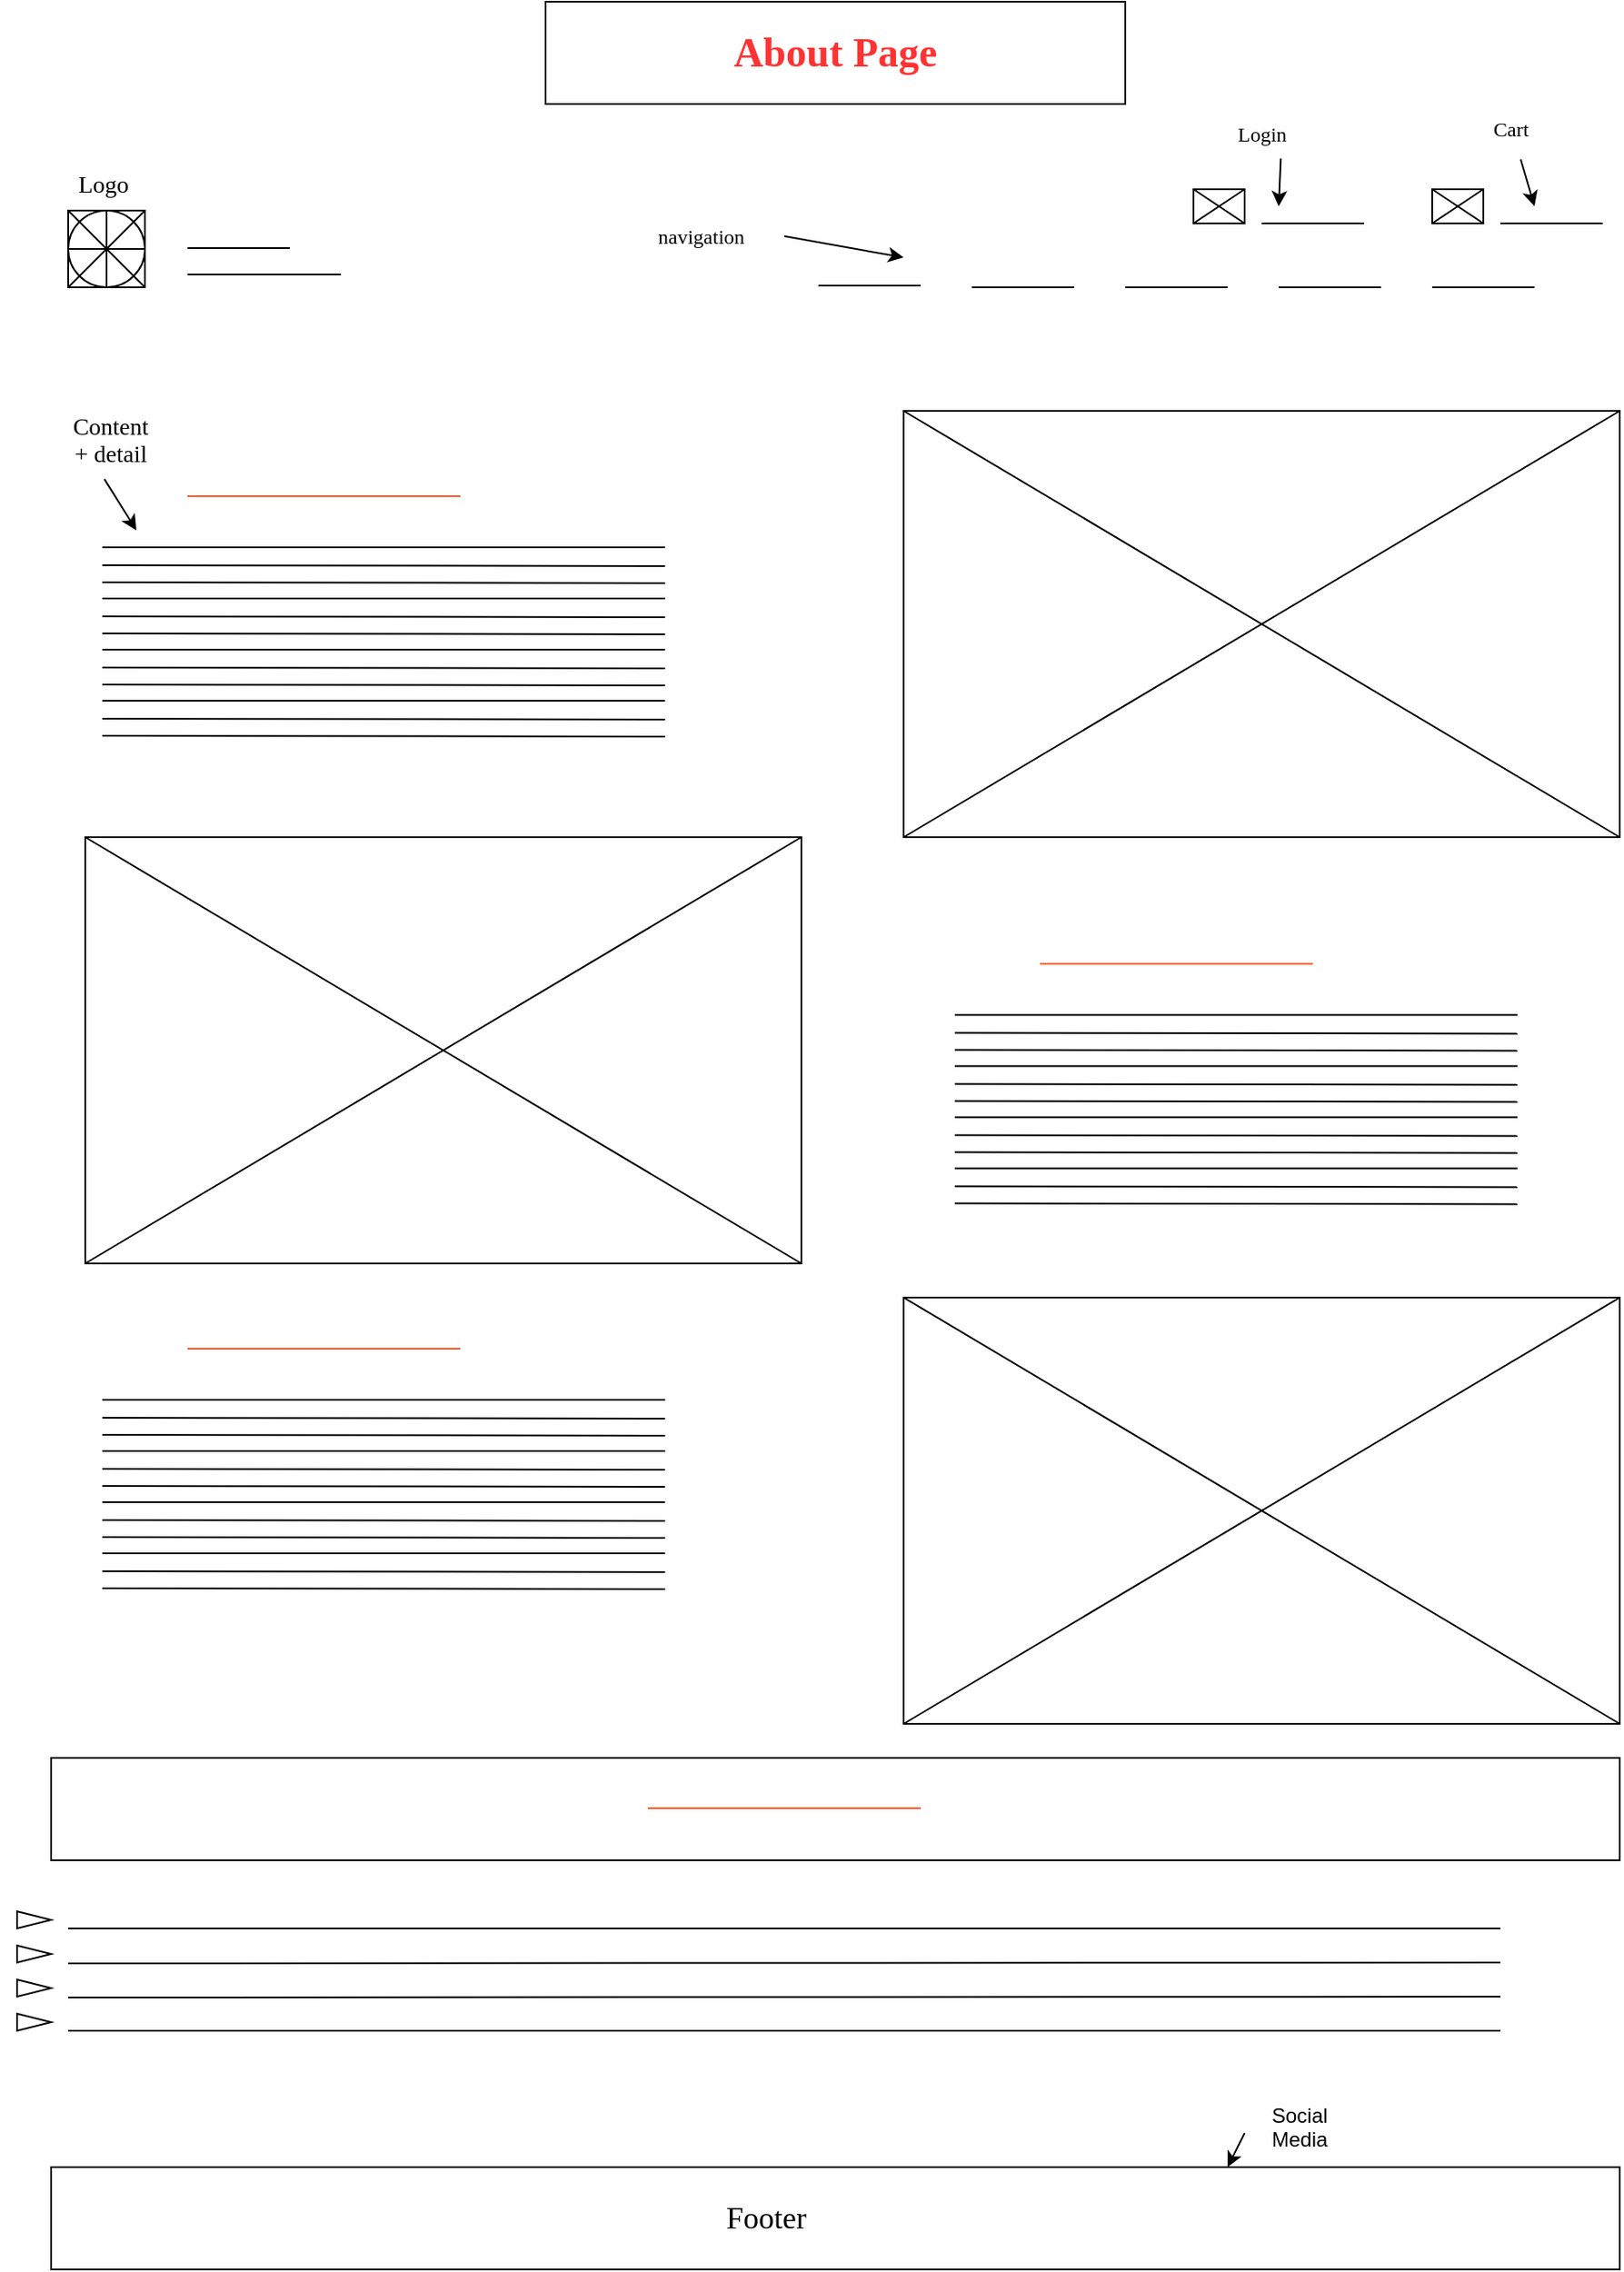 <mxfile version="26.0.8">
  <diagram name="Page-1" id="YBMaKFkQQ7TKcBEeIuOE">
    <mxGraphModel dx="748" dy="486" grid="1" gridSize="10" guides="1" tooltips="1" connect="1" arrows="1" fold="1" page="1" pageScale="1" pageWidth="980" pageHeight="1390" math="0" shadow="0">
      <root>
        <mxCell id="0" />
        <mxCell id="1" parent="0" />
        <mxCell id="z40Sl8jCN8guzBENVTES-2" value="&lt;font face=&quot;Times New Roman&quot; style=&quot;font-size: 24px; color: rgb(255, 51, 51);&quot;&gt;&lt;b&gt;About Page&lt;/b&gt;&lt;/font&gt;" style="rounded=0;whiteSpace=wrap;html=1;" vertex="1" parent="1">
          <mxGeometry x="320" y="30" width="340" height="60" as="geometry" />
        </mxCell>
        <mxCell id="z40Sl8jCN8guzBENVTES-3" value="" style="whiteSpace=wrap;html=1;aspect=fixed;" vertex="1" parent="1">
          <mxGeometry x="40" y="152.5" width="45" height="45" as="geometry" />
        </mxCell>
        <mxCell id="z40Sl8jCN8guzBENVTES-4" value="" style="ellipse;whiteSpace=wrap;html=1;aspect=fixed;" vertex="1" parent="1">
          <mxGeometry x="40" y="152.5" width="45" height="45" as="geometry" />
        </mxCell>
        <mxCell id="z40Sl8jCN8guzBENVTES-5" value="" style="endArrow=none;html=1;rounded=0;exitX=0.5;exitY=1;exitDx=0;exitDy=0;entryX=0.5;entryY=0;entryDx=0;entryDy=0;" edge="1" parent="1" source="z40Sl8jCN8guzBENVTES-4" target="z40Sl8jCN8guzBENVTES-4">
          <mxGeometry width="50" height="50" relative="1" as="geometry">
            <mxPoint x="470" y="232.5" as="sourcePoint" />
            <mxPoint x="520" y="182.5" as="targetPoint" />
          </mxGeometry>
        </mxCell>
        <mxCell id="z40Sl8jCN8guzBENVTES-6" value="" style="endArrow=none;html=1;rounded=0;entryX=1;entryY=0;entryDx=0;entryDy=0;" edge="1" parent="1" target="z40Sl8jCN8guzBENVTES-3">
          <mxGeometry width="50" height="50" relative="1" as="geometry">
            <mxPoint x="40" y="197.5" as="sourcePoint" />
            <mxPoint x="71" y="162.5" as="targetPoint" />
          </mxGeometry>
        </mxCell>
        <mxCell id="z40Sl8jCN8guzBENVTES-7" value="" style="endArrow=none;html=1;rounded=0;exitX=1;exitY=1;exitDx=0;exitDy=0;entryX=0;entryY=0;entryDx=0;entryDy=0;" edge="1" parent="1" source="z40Sl8jCN8guzBENVTES-3" target="z40Sl8jCN8guzBENVTES-3">
          <mxGeometry width="50" height="50" relative="1" as="geometry">
            <mxPoint x="81" y="220.5" as="sourcePoint" />
            <mxPoint x="81" y="172.5" as="targetPoint" />
          </mxGeometry>
        </mxCell>
        <mxCell id="z40Sl8jCN8guzBENVTES-8" value="" style="endArrow=none;html=1;rounded=0;exitX=0;exitY=0.5;exitDx=0;exitDy=0;entryX=1;entryY=0.5;entryDx=0;entryDy=0;" edge="1" parent="1" source="z40Sl8jCN8guzBENVTES-4" target="z40Sl8jCN8guzBENVTES-4">
          <mxGeometry width="50" height="50" relative="1" as="geometry">
            <mxPoint x="91" y="230.5" as="sourcePoint" />
            <mxPoint x="91" y="182.5" as="targetPoint" />
          </mxGeometry>
        </mxCell>
        <mxCell id="z40Sl8jCN8guzBENVTES-9" value="&lt;font face=&quot;Times New Roman&quot; style=&quot;font-size: 14px;&quot;&gt;Logo&lt;/font&gt;" style="text;strokeColor=none;fillColor=none;align=left;verticalAlign=middle;spacingLeft=4;spacingRight=4;overflow=hidden;points=[[0,0.5],[1,0.5]];portConstraint=eastwest;rotatable=0;whiteSpace=wrap;html=1;" vertex="1" parent="1">
          <mxGeometry x="40" y="122.5" width="50" height="30" as="geometry" />
        </mxCell>
        <mxCell id="z40Sl8jCN8guzBENVTES-10" value="" style="endArrow=none;html=1;rounded=0;" edge="1" parent="1">
          <mxGeometry width="50" height="50" relative="1" as="geometry">
            <mxPoint x="110" y="174.5" as="sourcePoint" />
            <mxPoint x="170" y="174.5" as="targetPoint" />
          </mxGeometry>
        </mxCell>
        <mxCell id="z40Sl8jCN8guzBENVTES-11" value="" style="endArrow=none;html=1;rounded=0;" edge="1" parent="1">
          <mxGeometry width="50" height="50" relative="1" as="geometry">
            <mxPoint x="110" y="190" as="sourcePoint" />
            <mxPoint x="200" y="190" as="targetPoint" />
          </mxGeometry>
        </mxCell>
        <mxCell id="z40Sl8jCN8guzBENVTES-12" value="" style="endArrow=none;html=1;rounded=0;" edge="1" parent="1">
          <mxGeometry width="50" height="50" relative="1" as="geometry">
            <mxPoint x="480" y="196.5" as="sourcePoint" />
            <mxPoint x="540" y="196.5" as="targetPoint" />
          </mxGeometry>
        </mxCell>
        <mxCell id="z40Sl8jCN8guzBENVTES-13" value="" style="endArrow=none;html=1;rounded=0;" edge="1" parent="1">
          <mxGeometry width="50" height="50" relative="1" as="geometry">
            <mxPoint x="570" y="197.5" as="sourcePoint" />
            <mxPoint x="630" y="197.5" as="targetPoint" />
          </mxGeometry>
        </mxCell>
        <mxCell id="z40Sl8jCN8guzBENVTES-14" value="" style="endArrow=none;html=1;rounded=0;" edge="1" parent="1">
          <mxGeometry width="50" height="50" relative="1" as="geometry">
            <mxPoint x="660" y="197.5" as="sourcePoint" />
            <mxPoint x="720" y="197.5" as="targetPoint" />
          </mxGeometry>
        </mxCell>
        <mxCell id="z40Sl8jCN8guzBENVTES-15" value="" style="endArrow=none;html=1;rounded=0;" edge="1" parent="1">
          <mxGeometry width="50" height="50" relative="1" as="geometry">
            <mxPoint x="750" y="197.5" as="sourcePoint" />
            <mxPoint x="810" y="197.5" as="targetPoint" />
          </mxGeometry>
        </mxCell>
        <mxCell id="z40Sl8jCN8guzBENVTES-16" value="" style="endArrow=none;html=1;rounded=0;" edge="1" parent="1">
          <mxGeometry width="50" height="50" relative="1" as="geometry">
            <mxPoint x="840" y="197.5" as="sourcePoint" />
            <mxPoint x="900" y="197.5" as="targetPoint" />
          </mxGeometry>
        </mxCell>
        <mxCell id="z40Sl8jCN8guzBENVTES-17" value="" style="endArrow=none;html=1;rounded=0;" edge="1" parent="1">
          <mxGeometry width="50" height="50" relative="1" as="geometry">
            <mxPoint x="740" y="160" as="sourcePoint" />
            <mxPoint x="800" y="160" as="targetPoint" />
          </mxGeometry>
        </mxCell>
        <mxCell id="z40Sl8jCN8guzBENVTES-18" value="" style="endArrow=none;html=1;rounded=0;" edge="1" parent="1">
          <mxGeometry width="50" height="50" relative="1" as="geometry">
            <mxPoint x="880" y="160" as="sourcePoint" />
            <mxPoint x="940" y="160" as="targetPoint" />
          </mxGeometry>
        </mxCell>
        <mxCell id="z40Sl8jCN8guzBENVTES-19" value="" style="rounded=0;whiteSpace=wrap;html=1;" vertex="1" parent="1">
          <mxGeometry x="530" y="270" width="420" height="250" as="geometry" />
        </mxCell>
        <mxCell id="z40Sl8jCN8guzBENVTES-20" value="" style="endArrow=none;html=1;rounded=0;entryX=1;entryY=0;entryDx=0;entryDy=0;exitX=0;exitY=1;exitDx=0;exitDy=0;" edge="1" parent="1" source="z40Sl8jCN8guzBENVTES-19" target="z40Sl8jCN8guzBENVTES-19">
          <mxGeometry width="50" height="50" relative="1" as="geometry">
            <mxPoint x="510" y="330" as="sourcePoint" />
            <mxPoint x="560" y="280" as="targetPoint" />
          </mxGeometry>
        </mxCell>
        <mxCell id="z40Sl8jCN8guzBENVTES-21" value="" style="endArrow=none;html=1;rounded=0;entryX=1;entryY=1;entryDx=0;entryDy=0;exitX=0;exitY=0;exitDx=0;exitDy=0;" edge="1" parent="1" source="z40Sl8jCN8guzBENVTES-19" target="z40Sl8jCN8guzBENVTES-19">
          <mxGeometry width="50" height="50" relative="1" as="geometry">
            <mxPoint x="520" y="340" as="sourcePoint" />
            <mxPoint x="640" y="280" as="targetPoint" />
          </mxGeometry>
        </mxCell>
        <mxCell id="z40Sl8jCN8guzBENVTES-22" value="" style="rounded=0;whiteSpace=wrap;html=1;" vertex="1" parent="1">
          <mxGeometry x="840" y="140" width="30" height="20" as="geometry" />
        </mxCell>
        <mxCell id="z40Sl8jCN8guzBENVTES-23" value="" style="endArrow=none;html=1;rounded=0;entryX=1;entryY=0;entryDx=0;entryDy=0;exitX=0;exitY=1;exitDx=0;exitDy=0;" edge="1" parent="1" source="z40Sl8jCN8guzBENVTES-22" target="z40Sl8jCN8guzBENVTES-22">
          <mxGeometry width="50" height="50" relative="1" as="geometry">
            <mxPoint x="580" y="190" as="sourcePoint" />
            <mxPoint x="630" y="140" as="targetPoint" />
          </mxGeometry>
        </mxCell>
        <mxCell id="z40Sl8jCN8guzBENVTES-24" value="" style="endArrow=none;html=1;rounded=0;entryX=1;entryY=1;entryDx=0;entryDy=0;exitX=0;exitY=0;exitDx=0;exitDy=0;" edge="1" parent="1" source="z40Sl8jCN8guzBENVTES-22" target="z40Sl8jCN8guzBENVTES-22">
          <mxGeometry width="50" height="50" relative="1" as="geometry">
            <mxPoint x="590" y="200" as="sourcePoint" />
            <mxPoint x="710" y="140" as="targetPoint" />
          </mxGeometry>
        </mxCell>
        <mxCell id="z40Sl8jCN8guzBENVTES-25" value="" style="rounded=0;whiteSpace=wrap;html=1;" vertex="1" parent="1">
          <mxGeometry x="700" y="140" width="30" height="20" as="geometry" />
        </mxCell>
        <mxCell id="z40Sl8jCN8guzBENVTES-26" value="" style="endArrow=none;html=1;rounded=0;entryX=1;entryY=0;entryDx=0;entryDy=0;exitX=0;exitY=1;exitDx=0;exitDy=0;" edge="1" parent="1" source="z40Sl8jCN8guzBENVTES-25" target="z40Sl8jCN8guzBENVTES-25">
          <mxGeometry width="50" height="50" relative="1" as="geometry">
            <mxPoint x="440" y="190" as="sourcePoint" />
            <mxPoint x="490" y="140" as="targetPoint" />
          </mxGeometry>
        </mxCell>
        <mxCell id="z40Sl8jCN8guzBENVTES-27" value="" style="endArrow=none;html=1;rounded=0;entryX=1;entryY=1;entryDx=0;entryDy=0;exitX=0;exitY=0;exitDx=0;exitDy=0;" edge="1" parent="1" source="z40Sl8jCN8guzBENVTES-25" target="z40Sl8jCN8guzBENVTES-25">
          <mxGeometry width="50" height="50" relative="1" as="geometry">
            <mxPoint x="450" y="200" as="sourcePoint" />
            <mxPoint x="570" y="140" as="targetPoint" />
          </mxGeometry>
        </mxCell>
        <mxCell id="z40Sl8jCN8guzBENVTES-28" value="&lt;blockquote style=&quot;margin: 0 0 0 40px; border: none; padding: 0px;&quot;&gt;&lt;font style=&quot;font-size: 14px;&quot; face=&quot;Times New Roman&quot;&gt;Content + detail&lt;/font&gt;&lt;/blockquote&gt;&lt;blockquote style=&quot;margin: 0 0 0 40px; border: none; padding: 0px;&quot;&gt;&lt;font face=&quot;Times New Roman&quot;&gt;&lt;br&gt;&lt;/font&gt;&lt;/blockquote&gt;" style="text;html=1;align=center;verticalAlign=middle;whiteSpace=wrap;rounded=0;" vertex="1" parent="1">
          <mxGeometry y="280" width="90" height="30" as="geometry" />
        </mxCell>
        <mxCell id="z40Sl8jCN8guzBENVTES-30" value="&lt;font face=&quot;Times New Roman&quot;&gt;Login&lt;/font&gt;" style="text;strokeColor=none;fillColor=none;align=left;verticalAlign=middle;spacingLeft=4;spacingRight=4;overflow=hidden;points=[[0,0.5],[1,0.5]];portConstraint=eastwest;rotatable=0;whiteSpace=wrap;html=1;" vertex="1" parent="1">
          <mxGeometry x="720" y="92.5" width="80" height="30" as="geometry" />
        </mxCell>
        <mxCell id="z40Sl8jCN8guzBENVTES-31" value="&lt;font face=&quot;Times New Roman&quot;&gt;Cart&lt;/font&gt;" style="text;strokeColor=none;fillColor=none;align=left;verticalAlign=middle;spacingLeft=4;spacingRight=4;overflow=hidden;points=[[0,0.5],[1,0.5]];portConstraint=eastwest;rotatable=0;whiteSpace=wrap;html=1;" vertex="1" parent="1">
          <mxGeometry x="870" y="90" width="80" height="30" as="geometry" />
        </mxCell>
        <mxCell id="z40Sl8jCN8guzBENVTES-32" value="" style="endArrow=classic;html=1;rounded=0;exitX=0.39;exitY=0.981;exitDx=0;exitDy=0;exitPerimeter=0;" edge="1" parent="1" source="z40Sl8jCN8guzBENVTES-30">
          <mxGeometry width="50" height="50" relative="1" as="geometry">
            <mxPoint x="770" y="250" as="sourcePoint" />
            <mxPoint x="750" y="150" as="targetPoint" />
          </mxGeometry>
        </mxCell>
        <mxCell id="z40Sl8jCN8guzBENVTES-33" value="" style="endArrow=classic;html=1;rounded=0;exitX=0.274;exitY=1.083;exitDx=0;exitDy=0;exitPerimeter=0;" edge="1" parent="1" source="z40Sl8jCN8guzBENVTES-31">
          <mxGeometry width="50" height="50" relative="1" as="geometry">
            <mxPoint x="770" y="250" as="sourcePoint" />
            <mxPoint x="900" y="150" as="targetPoint" />
          </mxGeometry>
        </mxCell>
        <mxCell id="z40Sl8jCN8guzBENVTES-34" value="&lt;font face=&quot;Times New Roman&quot;&gt;navigation&lt;/font&gt;" style="text;strokeColor=none;fillColor=none;align=left;verticalAlign=middle;spacingLeft=4;spacingRight=4;overflow=hidden;points=[[0,0.5],[1,0.5]];portConstraint=eastwest;rotatable=0;whiteSpace=wrap;html=1;" vertex="1" parent="1">
          <mxGeometry x="380" y="152.5" width="80" height="30" as="geometry" />
        </mxCell>
        <mxCell id="z40Sl8jCN8guzBENVTES-35" value="" style="endArrow=classic;html=1;rounded=0;exitX=1;exitY=0.5;exitDx=0;exitDy=0;" edge="1" parent="1" source="z40Sl8jCN8guzBENVTES-34">
          <mxGeometry width="50" height="50" relative="1" as="geometry">
            <mxPoint x="770" y="250" as="sourcePoint" />
            <mxPoint x="530" y="180" as="targetPoint" />
          </mxGeometry>
        </mxCell>
        <mxCell id="z40Sl8jCN8guzBENVTES-79" value="" style="rounded=0;whiteSpace=wrap;html=1;" vertex="1" parent="1">
          <mxGeometry x="30" y="1300" width="920" height="60" as="geometry" />
        </mxCell>
        <mxCell id="z40Sl8jCN8guzBENVTES-80" value="&lt;font face=&quot;Times New Roman&quot; style=&quot;font-size: 18px;&quot;&gt;Footer&lt;/font&gt;" style="text;strokeColor=none;fillColor=none;align=left;verticalAlign=middle;spacingLeft=4;spacingRight=4;overflow=hidden;points=[[0,0.5],[1,0.5]];portConstraint=eastwest;rotatable=0;whiteSpace=wrap;html=1;" vertex="1" parent="1">
          <mxGeometry x="420" y="1315" width="70" height="30" as="geometry" />
        </mxCell>
        <mxCell id="z40Sl8jCN8guzBENVTES-81" value="Social Media" style="text;strokeColor=none;fillColor=none;align=left;verticalAlign=middle;spacingLeft=4;spacingRight=4;overflow=hidden;points=[[0,0.5],[1,0.5]];portConstraint=eastwest;rotatable=0;whiteSpace=wrap;html=1;" vertex="1" parent="1">
          <mxGeometry x="740" y="1260" width="50" height="30" as="geometry" />
        </mxCell>
        <mxCell id="z40Sl8jCN8guzBENVTES-82" value="" style="endArrow=classic;html=1;rounded=0;entryX=0.75;entryY=0;entryDx=0;entryDy=0;" edge="1" parent="1" target="z40Sl8jCN8guzBENVTES-79">
          <mxGeometry width="50" height="50" relative="1" as="geometry">
            <mxPoint x="730" y="1280" as="sourcePoint" />
            <mxPoint x="420" y="1280" as="targetPoint" />
          </mxGeometry>
        </mxCell>
        <mxCell id="z40Sl8jCN8guzBENVTES-90" value="" style="endArrow=none;html=1;rounded=0;strokeColor=#FF5829;" edge="1" parent="1">
          <mxGeometry width="50" height="50" relative="1" as="geometry">
            <mxPoint x="110" y="320" as="sourcePoint" />
            <mxPoint x="270" y="320" as="targetPoint" />
          </mxGeometry>
        </mxCell>
        <mxCell id="z40Sl8jCN8guzBENVTES-91" value="" style="endArrow=none;html=1;rounded=0;" edge="1" parent="1">
          <mxGeometry width="50" height="50" relative="1" as="geometry">
            <mxPoint x="60" y="350" as="sourcePoint" />
            <mxPoint x="390" y="350" as="targetPoint" />
          </mxGeometry>
        </mxCell>
        <mxCell id="z40Sl8jCN8guzBENVTES-92" value="" style="endArrow=none;html=1;rounded=0;" edge="1" parent="1">
          <mxGeometry width="50" height="50" relative="1" as="geometry">
            <mxPoint x="60" y="360.5" as="sourcePoint" />
            <mxPoint x="390" y="361" as="targetPoint" />
          </mxGeometry>
        </mxCell>
        <mxCell id="z40Sl8jCN8guzBENVTES-93" value="" style="endArrow=none;html=1;rounded=0;" edge="1" parent="1">
          <mxGeometry width="50" height="50" relative="1" as="geometry">
            <mxPoint x="60" y="370.5" as="sourcePoint" />
            <mxPoint x="390" y="371" as="targetPoint" />
          </mxGeometry>
        </mxCell>
        <mxCell id="z40Sl8jCN8guzBENVTES-94" value="" style="endArrow=none;html=1;rounded=0;" edge="1" parent="1">
          <mxGeometry width="50" height="50" relative="1" as="geometry">
            <mxPoint x="60" y="380" as="sourcePoint" />
            <mxPoint x="390" y="380" as="targetPoint" />
          </mxGeometry>
        </mxCell>
        <mxCell id="z40Sl8jCN8guzBENVTES-95" value="" style="endArrow=none;html=1;rounded=0;" edge="1" parent="1">
          <mxGeometry width="50" height="50" relative="1" as="geometry">
            <mxPoint x="60" y="390.5" as="sourcePoint" />
            <mxPoint x="390" y="391" as="targetPoint" />
          </mxGeometry>
        </mxCell>
        <mxCell id="z40Sl8jCN8guzBENVTES-96" value="" style="endArrow=none;html=1;rounded=0;" edge="1" parent="1">
          <mxGeometry width="50" height="50" relative="1" as="geometry">
            <mxPoint x="60" y="400.5" as="sourcePoint" />
            <mxPoint x="390" y="401" as="targetPoint" />
          </mxGeometry>
        </mxCell>
        <mxCell id="z40Sl8jCN8guzBENVTES-97" value="" style="endArrow=none;html=1;rounded=0;" edge="1" parent="1">
          <mxGeometry width="50" height="50" relative="1" as="geometry">
            <mxPoint x="60" y="410" as="sourcePoint" />
            <mxPoint x="390" y="410" as="targetPoint" />
          </mxGeometry>
        </mxCell>
        <mxCell id="z40Sl8jCN8guzBENVTES-98" value="" style="endArrow=none;html=1;rounded=0;" edge="1" parent="1">
          <mxGeometry width="50" height="50" relative="1" as="geometry">
            <mxPoint x="60" y="420.5" as="sourcePoint" />
            <mxPoint x="390" y="421" as="targetPoint" />
          </mxGeometry>
        </mxCell>
        <mxCell id="z40Sl8jCN8guzBENVTES-99" value="" style="endArrow=none;html=1;rounded=0;" edge="1" parent="1">
          <mxGeometry width="50" height="50" relative="1" as="geometry">
            <mxPoint x="60" y="430.5" as="sourcePoint" />
            <mxPoint x="390" y="431" as="targetPoint" />
          </mxGeometry>
        </mxCell>
        <mxCell id="z40Sl8jCN8guzBENVTES-100" value="" style="endArrow=none;html=1;rounded=0;" edge="1" parent="1">
          <mxGeometry width="50" height="50" relative="1" as="geometry">
            <mxPoint x="60" y="440" as="sourcePoint" />
            <mxPoint x="390" y="440" as="targetPoint" />
          </mxGeometry>
        </mxCell>
        <mxCell id="z40Sl8jCN8guzBENVTES-101" value="" style="endArrow=none;html=1;rounded=0;" edge="1" parent="1">
          <mxGeometry width="50" height="50" relative="1" as="geometry">
            <mxPoint x="60" y="450.5" as="sourcePoint" />
            <mxPoint x="390" y="451" as="targetPoint" />
          </mxGeometry>
        </mxCell>
        <mxCell id="z40Sl8jCN8guzBENVTES-102" value="" style="endArrow=none;html=1;rounded=0;" edge="1" parent="1">
          <mxGeometry width="50" height="50" relative="1" as="geometry">
            <mxPoint x="60" y="460.5" as="sourcePoint" />
            <mxPoint x="390" y="461" as="targetPoint" />
          </mxGeometry>
        </mxCell>
        <mxCell id="z40Sl8jCN8guzBENVTES-103" value="" style="endArrow=classic;html=1;rounded=0;exitX=0.68;exitY=0.998;exitDx=0;exitDy=0;exitPerimeter=0;" edge="1" parent="1" source="z40Sl8jCN8guzBENVTES-28">
          <mxGeometry width="50" height="50" relative="1" as="geometry">
            <mxPoint x="37.5" y="330" as="sourcePoint" />
            <mxPoint x="80" y="340" as="targetPoint" />
          </mxGeometry>
        </mxCell>
        <mxCell id="z40Sl8jCN8guzBENVTES-104" value="" style="rounded=0;whiteSpace=wrap;html=1;" vertex="1" parent="1">
          <mxGeometry x="50" y="520" width="420" height="250" as="geometry" />
        </mxCell>
        <mxCell id="z40Sl8jCN8guzBENVTES-105" value="" style="endArrow=none;html=1;rounded=0;entryX=1;entryY=0;entryDx=0;entryDy=0;exitX=0;exitY=1;exitDx=0;exitDy=0;" edge="1" parent="1" source="z40Sl8jCN8guzBENVTES-104" target="z40Sl8jCN8guzBENVTES-104">
          <mxGeometry width="50" height="50" relative="1" as="geometry">
            <mxPoint x="30" y="580" as="sourcePoint" />
            <mxPoint x="80" y="530" as="targetPoint" />
          </mxGeometry>
        </mxCell>
        <mxCell id="z40Sl8jCN8guzBENVTES-106" value="" style="endArrow=none;html=1;rounded=0;entryX=1;entryY=1;entryDx=0;entryDy=0;exitX=0;exitY=0;exitDx=0;exitDy=0;" edge="1" parent="1" source="z40Sl8jCN8guzBENVTES-104" target="z40Sl8jCN8guzBENVTES-104">
          <mxGeometry width="50" height="50" relative="1" as="geometry">
            <mxPoint x="40" y="590" as="sourcePoint" />
            <mxPoint x="160" y="530" as="targetPoint" />
          </mxGeometry>
        </mxCell>
        <mxCell id="z40Sl8jCN8guzBENVTES-108" value="" style="rounded=0;whiteSpace=wrap;html=1;" vertex="1" parent="1">
          <mxGeometry x="530" y="790" width="420" height="250" as="geometry" />
        </mxCell>
        <mxCell id="z40Sl8jCN8guzBENVTES-109" value="" style="endArrow=none;html=1;rounded=0;entryX=1;entryY=0;entryDx=0;entryDy=0;exitX=0;exitY=1;exitDx=0;exitDy=0;" edge="1" parent="1" source="z40Sl8jCN8guzBENVTES-108" target="z40Sl8jCN8guzBENVTES-108">
          <mxGeometry width="50" height="50" relative="1" as="geometry">
            <mxPoint x="510" y="850" as="sourcePoint" />
            <mxPoint x="560" y="800" as="targetPoint" />
          </mxGeometry>
        </mxCell>
        <mxCell id="z40Sl8jCN8guzBENVTES-110" value="" style="endArrow=none;html=1;rounded=0;entryX=1;entryY=1;entryDx=0;entryDy=0;exitX=0;exitY=0;exitDx=0;exitDy=0;" edge="1" parent="1" source="z40Sl8jCN8guzBENVTES-108" target="z40Sl8jCN8guzBENVTES-108">
          <mxGeometry width="50" height="50" relative="1" as="geometry">
            <mxPoint x="520" y="860" as="sourcePoint" />
            <mxPoint x="640" y="800" as="targetPoint" />
          </mxGeometry>
        </mxCell>
        <mxCell id="z40Sl8jCN8guzBENVTES-112" value="" style="endArrow=none;html=1;rounded=0;strokeColor=#FF5829;" edge="1" parent="1">
          <mxGeometry width="50" height="50" relative="1" as="geometry">
            <mxPoint x="610" y="594.25" as="sourcePoint" />
            <mxPoint x="770" y="594.25" as="targetPoint" />
          </mxGeometry>
        </mxCell>
        <mxCell id="z40Sl8jCN8guzBENVTES-113" value="" style="endArrow=none;html=1;rounded=0;" edge="1" parent="1">
          <mxGeometry width="50" height="50" relative="1" as="geometry">
            <mxPoint x="560" y="624.25" as="sourcePoint" />
            <mxPoint x="890" y="624.25" as="targetPoint" />
          </mxGeometry>
        </mxCell>
        <mxCell id="z40Sl8jCN8guzBENVTES-114" value="" style="endArrow=none;html=1;rounded=0;" edge="1" parent="1">
          <mxGeometry width="50" height="50" relative="1" as="geometry">
            <mxPoint x="560" y="634.75" as="sourcePoint" />
            <mxPoint x="890" y="635.25" as="targetPoint" />
          </mxGeometry>
        </mxCell>
        <mxCell id="z40Sl8jCN8guzBENVTES-115" value="" style="endArrow=none;html=1;rounded=0;" edge="1" parent="1">
          <mxGeometry width="50" height="50" relative="1" as="geometry">
            <mxPoint x="560" y="644.75" as="sourcePoint" />
            <mxPoint x="890" y="645.25" as="targetPoint" />
          </mxGeometry>
        </mxCell>
        <mxCell id="z40Sl8jCN8guzBENVTES-116" value="" style="endArrow=none;html=1;rounded=0;" edge="1" parent="1">
          <mxGeometry width="50" height="50" relative="1" as="geometry">
            <mxPoint x="560" y="654.25" as="sourcePoint" />
            <mxPoint x="890" y="654.25" as="targetPoint" />
          </mxGeometry>
        </mxCell>
        <mxCell id="z40Sl8jCN8guzBENVTES-117" value="" style="endArrow=none;html=1;rounded=0;" edge="1" parent="1">
          <mxGeometry width="50" height="50" relative="1" as="geometry">
            <mxPoint x="560" y="664.75" as="sourcePoint" />
            <mxPoint x="890" y="665.25" as="targetPoint" />
          </mxGeometry>
        </mxCell>
        <mxCell id="z40Sl8jCN8guzBENVTES-118" value="" style="endArrow=none;html=1;rounded=0;" edge="1" parent="1">
          <mxGeometry width="50" height="50" relative="1" as="geometry">
            <mxPoint x="560" y="674.75" as="sourcePoint" />
            <mxPoint x="890" y="675.25" as="targetPoint" />
          </mxGeometry>
        </mxCell>
        <mxCell id="z40Sl8jCN8guzBENVTES-119" value="" style="endArrow=none;html=1;rounded=0;" edge="1" parent="1">
          <mxGeometry width="50" height="50" relative="1" as="geometry">
            <mxPoint x="560" y="684.25" as="sourcePoint" />
            <mxPoint x="890" y="684.25" as="targetPoint" />
          </mxGeometry>
        </mxCell>
        <mxCell id="z40Sl8jCN8guzBENVTES-120" value="" style="endArrow=none;html=1;rounded=0;" edge="1" parent="1">
          <mxGeometry width="50" height="50" relative="1" as="geometry">
            <mxPoint x="560" y="694.75" as="sourcePoint" />
            <mxPoint x="890" y="695.25" as="targetPoint" />
          </mxGeometry>
        </mxCell>
        <mxCell id="z40Sl8jCN8guzBENVTES-121" value="" style="endArrow=none;html=1;rounded=0;" edge="1" parent="1">
          <mxGeometry width="50" height="50" relative="1" as="geometry">
            <mxPoint x="560" y="704.75" as="sourcePoint" />
            <mxPoint x="890" y="705.25" as="targetPoint" />
          </mxGeometry>
        </mxCell>
        <mxCell id="z40Sl8jCN8guzBENVTES-122" value="" style="endArrow=none;html=1;rounded=0;" edge="1" parent="1">
          <mxGeometry width="50" height="50" relative="1" as="geometry">
            <mxPoint x="560" y="714.25" as="sourcePoint" />
            <mxPoint x="890" y="714.25" as="targetPoint" />
          </mxGeometry>
        </mxCell>
        <mxCell id="z40Sl8jCN8guzBENVTES-123" value="" style="endArrow=none;html=1;rounded=0;" edge="1" parent="1">
          <mxGeometry width="50" height="50" relative="1" as="geometry">
            <mxPoint x="560" y="724.75" as="sourcePoint" />
            <mxPoint x="890" y="725.25" as="targetPoint" />
          </mxGeometry>
        </mxCell>
        <mxCell id="z40Sl8jCN8guzBENVTES-124" value="" style="endArrow=none;html=1;rounded=0;" edge="1" parent="1">
          <mxGeometry width="50" height="50" relative="1" as="geometry">
            <mxPoint x="560" y="734.75" as="sourcePoint" />
            <mxPoint x="890" y="735.25" as="targetPoint" />
          </mxGeometry>
        </mxCell>
        <mxCell id="z40Sl8jCN8guzBENVTES-127" value="" style="endArrow=none;html=1;rounded=0;strokeColor=#FF5829;" edge="1" parent="1">
          <mxGeometry width="50" height="50" relative="1" as="geometry">
            <mxPoint x="110" y="820" as="sourcePoint" />
            <mxPoint x="270" y="820" as="targetPoint" />
          </mxGeometry>
        </mxCell>
        <mxCell id="z40Sl8jCN8guzBENVTES-128" value="" style="endArrow=none;html=1;rounded=0;" edge="1" parent="1">
          <mxGeometry width="50" height="50" relative="1" as="geometry">
            <mxPoint x="60" y="850" as="sourcePoint" />
            <mxPoint x="390" y="850" as="targetPoint" />
          </mxGeometry>
        </mxCell>
        <mxCell id="z40Sl8jCN8guzBENVTES-129" value="" style="endArrow=none;html=1;rounded=0;" edge="1" parent="1">
          <mxGeometry width="50" height="50" relative="1" as="geometry">
            <mxPoint x="60" y="860.5" as="sourcePoint" />
            <mxPoint x="390" y="861" as="targetPoint" />
          </mxGeometry>
        </mxCell>
        <mxCell id="z40Sl8jCN8guzBENVTES-130" value="" style="endArrow=none;html=1;rounded=0;" edge="1" parent="1">
          <mxGeometry width="50" height="50" relative="1" as="geometry">
            <mxPoint x="60" y="870.5" as="sourcePoint" />
            <mxPoint x="390" y="871" as="targetPoint" />
          </mxGeometry>
        </mxCell>
        <mxCell id="z40Sl8jCN8guzBENVTES-131" value="" style="endArrow=none;html=1;rounded=0;" edge="1" parent="1">
          <mxGeometry width="50" height="50" relative="1" as="geometry">
            <mxPoint x="60" y="880" as="sourcePoint" />
            <mxPoint x="390" y="880" as="targetPoint" />
          </mxGeometry>
        </mxCell>
        <mxCell id="z40Sl8jCN8guzBENVTES-132" value="" style="endArrow=none;html=1;rounded=0;" edge="1" parent="1">
          <mxGeometry width="50" height="50" relative="1" as="geometry">
            <mxPoint x="60" y="890.5" as="sourcePoint" />
            <mxPoint x="390" y="891" as="targetPoint" />
          </mxGeometry>
        </mxCell>
        <mxCell id="z40Sl8jCN8guzBENVTES-133" value="" style="endArrow=none;html=1;rounded=0;" edge="1" parent="1">
          <mxGeometry width="50" height="50" relative="1" as="geometry">
            <mxPoint x="60" y="900.5" as="sourcePoint" />
            <mxPoint x="390" y="901" as="targetPoint" />
          </mxGeometry>
        </mxCell>
        <mxCell id="z40Sl8jCN8guzBENVTES-134" value="" style="endArrow=none;html=1;rounded=0;" edge="1" parent="1">
          <mxGeometry width="50" height="50" relative="1" as="geometry">
            <mxPoint x="60" y="910" as="sourcePoint" />
            <mxPoint x="390" y="910" as="targetPoint" />
          </mxGeometry>
        </mxCell>
        <mxCell id="z40Sl8jCN8guzBENVTES-135" value="" style="endArrow=none;html=1;rounded=0;" edge="1" parent="1">
          <mxGeometry width="50" height="50" relative="1" as="geometry">
            <mxPoint x="60" y="920.5" as="sourcePoint" />
            <mxPoint x="390" y="921" as="targetPoint" />
          </mxGeometry>
        </mxCell>
        <mxCell id="z40Sl8jCN8guzBENVTES-136" value="" style="endArrow=none;html=1;rounded=0;" edge="1" parent="1">
          <mxGeometry width="50" height="50" relative="1" as="geometry">
            <mxPoint x="60" y="930.5" as="sourcePoint" />
            <mxPoint x="390" y="931" as="targetPoint" />
          </mxGeometry>
        </mxCell>
        <mxCell id="z40Sl8jCN8guzBENVTES-137" value="" style="endArrow=none;html=1;rounded=0;" edge="1" parent="1">
          <mxGeometry width="50" height="50" relative="1" as="geometry">
            <mxPoint x="60" y="940" as="sourcePoint" />
            <mxPoint x="390" y="940" as="targetPoint" />
          </mxGeometry>
        </mxCell>
        <mxCell id="z40Sl8jCN8guzBENVTES-138" value="" style="endArrow=none;html=1;rounded=0;" edge="1" parent="1">
          <mxGeometry width="50" height="50" relative="1" as="geometry">
            <mxPoint x="60" y="950.5" as="sourcePoint" />
            <mxPoint x="390" y="951" as="targetPoint" />
          </mxGeometry>
        </mxCell>
        <mxCell id="z40Sl8jCN8guzBENVTES-139" value="" style="endArrow=none;html=1;rounded=0;" edge="1" parent="1">
          <mxGeometry width="50" height="50" relative="1" as="geometry">
            <mxPoint x="60" y="960.5" as="sourcePoint" />
            <mxPoint x="390" y="961" as="targetPoint" />
          </mxGeometry>
        </mxCell>
        <mxCell id="z40Sl8jCN8guzBENVTES-140" value="" style="rounded=0;whiteSpace=wrap;html=1;" vertex="1" parent="1">
          <mxGeometry x="30" y="1060" width="920" height="60" as="geometry" />
        </mxCell>
        <mxCell id="z40Sl8jCN8guzBENVTES-141" value="" style="endArrow=none;html=1;rounded=0;strokeColor=#FF5829;" edge="1" parent="1">
          <mxGeometry width="50" height="50" relative="1" as="geometry">
            <mxPoint x="380" y="1089.5" as="sourcePoint" />
            <mxPoint x="540" y="1089.5" as="targetPoint" />
          </mxGeometry>
        </mxCell>
        <mxCell id="z40Sl8jCN8guzBENVTES-142" value="" style="endArrow=none;html=1;rounded=0;" edge="1" parent="1">
          <mxGeometry width="50" height="50" relative="1" as="geometry">
            <mxPoint x="40" y="1160" as="sourcePoint" />
            <mxPoint x="880" y="1160" as="targetPoint" />
          </mxGeometry>
        </mxCell>
        <mxCell id="z40Sl8jCN8guzBENVTES-144" value="" style="endArrow=none;html=1;rounded=0;" edge="1" parent="1">
          <mxGeometry width="50" height="50" relative="1" as="geometry">
            <mxPoint x="40" y="1180.5" as="sourcePoint" />
            <mxPoint x="880" y="1180" as="targetPoint" />
          </mxGeometry>
        </mxCell>
        <mxCell id="z40Sl8jCN8guzBENVTES-146" value="" style="endArrow=none;html=1;rounded=0;" edge="1" parent="1">
          <mxGeometry width="50" height="50" relative="1" as="geometry">
            <mxPoint x="40" y="1200.5" as="sourcePoint" />
            <mxPoint x="880" y="1200" as="targetPoint" />
          </mxGeometry>
        </mxCell>
        <mxCell id="z40Sl8jCN8guzBENVTES-148" value="" style="endArrow=none;html=1;rounded=0;" edge="1" parent="1">
          <mxGeometry width="50" height="50" relative="1" as="geometry">
            <mxPoint x="40" y="1220" as="sourcePoint" />
            <mxPoint x="880" y="1220" as="targetPoint" />
          </mxGeometry>
        </mxCell>
        <mxCell id="z40Sl8jCN8guzBENVTES-149" value="" style="triangle;whiteSpace=wrap;html=1;" vertex="1" parent="1">
          <mxGeometry x="10" y="1150" width="20" height="10" as="geometry" />
        </mxCell>
        <mxCell id="z40Sl8jCN8guzBENVTES-160" value="" style="triangle;whiteSpace=wrap;html=1;" vertex="1" parent="1">
          <mxGeometry x="10" y="1170" width="20" height="10" as="geometry" />
        </mxCell>
        <mxCell id="z40Sl8jCN8guzBENVTES-161" value="" style="triangle;whiteSpace=wrap;html=1;" vertex="1" parent="1">
          <mxGeometry x="10" y="1190" width="20" height="10" as="geometry" />
        </mxCell>
        <mxCell id="z40Sl8jCN8guzBENVTES-162" value="" style="triangle;whiteSpace=wrap;html=1;" vertex="1" parent="1">
          <mxGeometry x="10" y="1210" width="20" height="10" as="geometry" />
        </mxCell>
      </root>
    </mxGraphModel>
  </diagram>
</mxfile>
